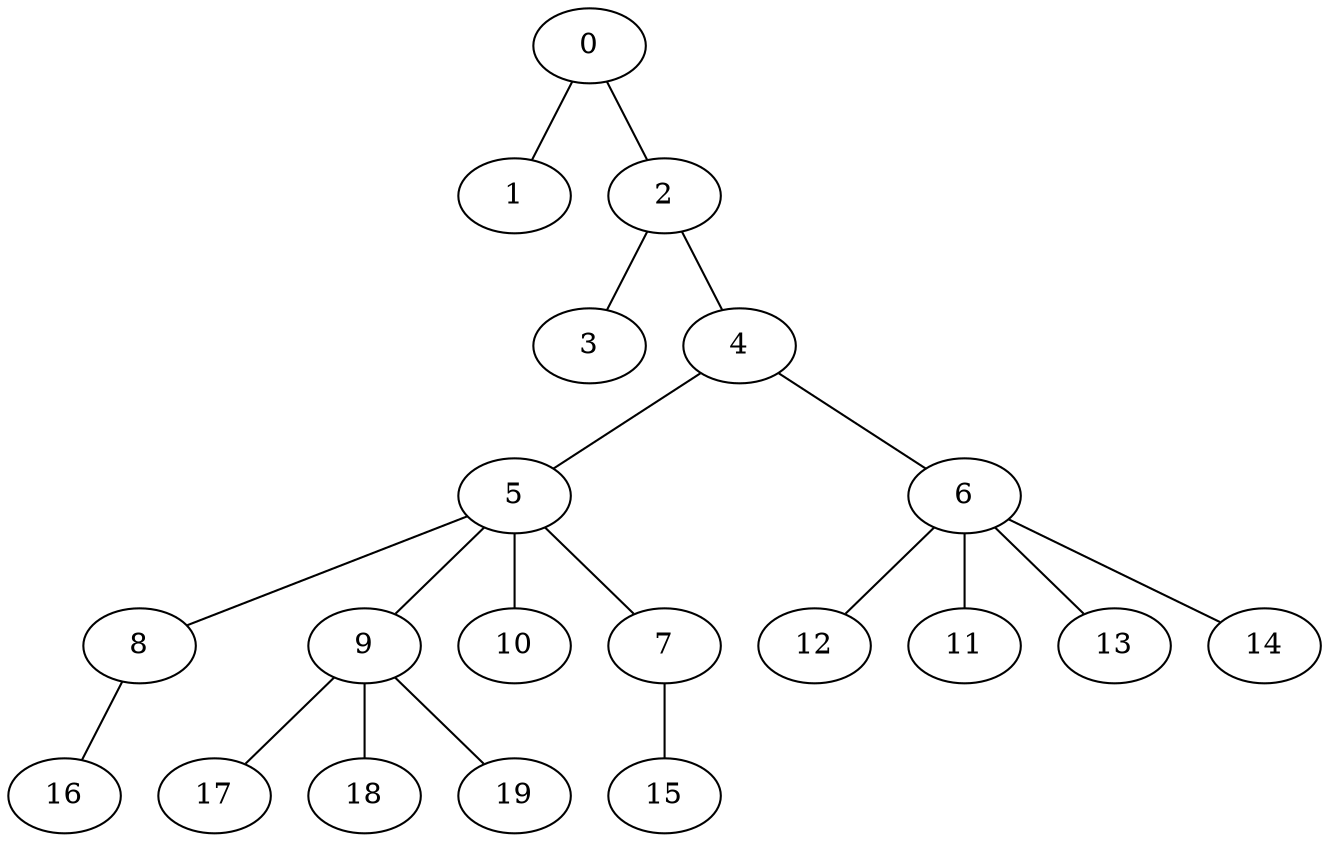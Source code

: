 
graph graphname {
    0 -- 1
0 -- 2
2 -- 3
2 -- 4
4 -- 5
4 -- 6
5 -- 8
5 -- 9
5 -- 10
5 -- 7
6 -- 12
6 -- 11
6 -- 13
6 -- 14
7 -- 15
8 -- 16
9 -- 17
9 -- 18
9 -- 19

}
